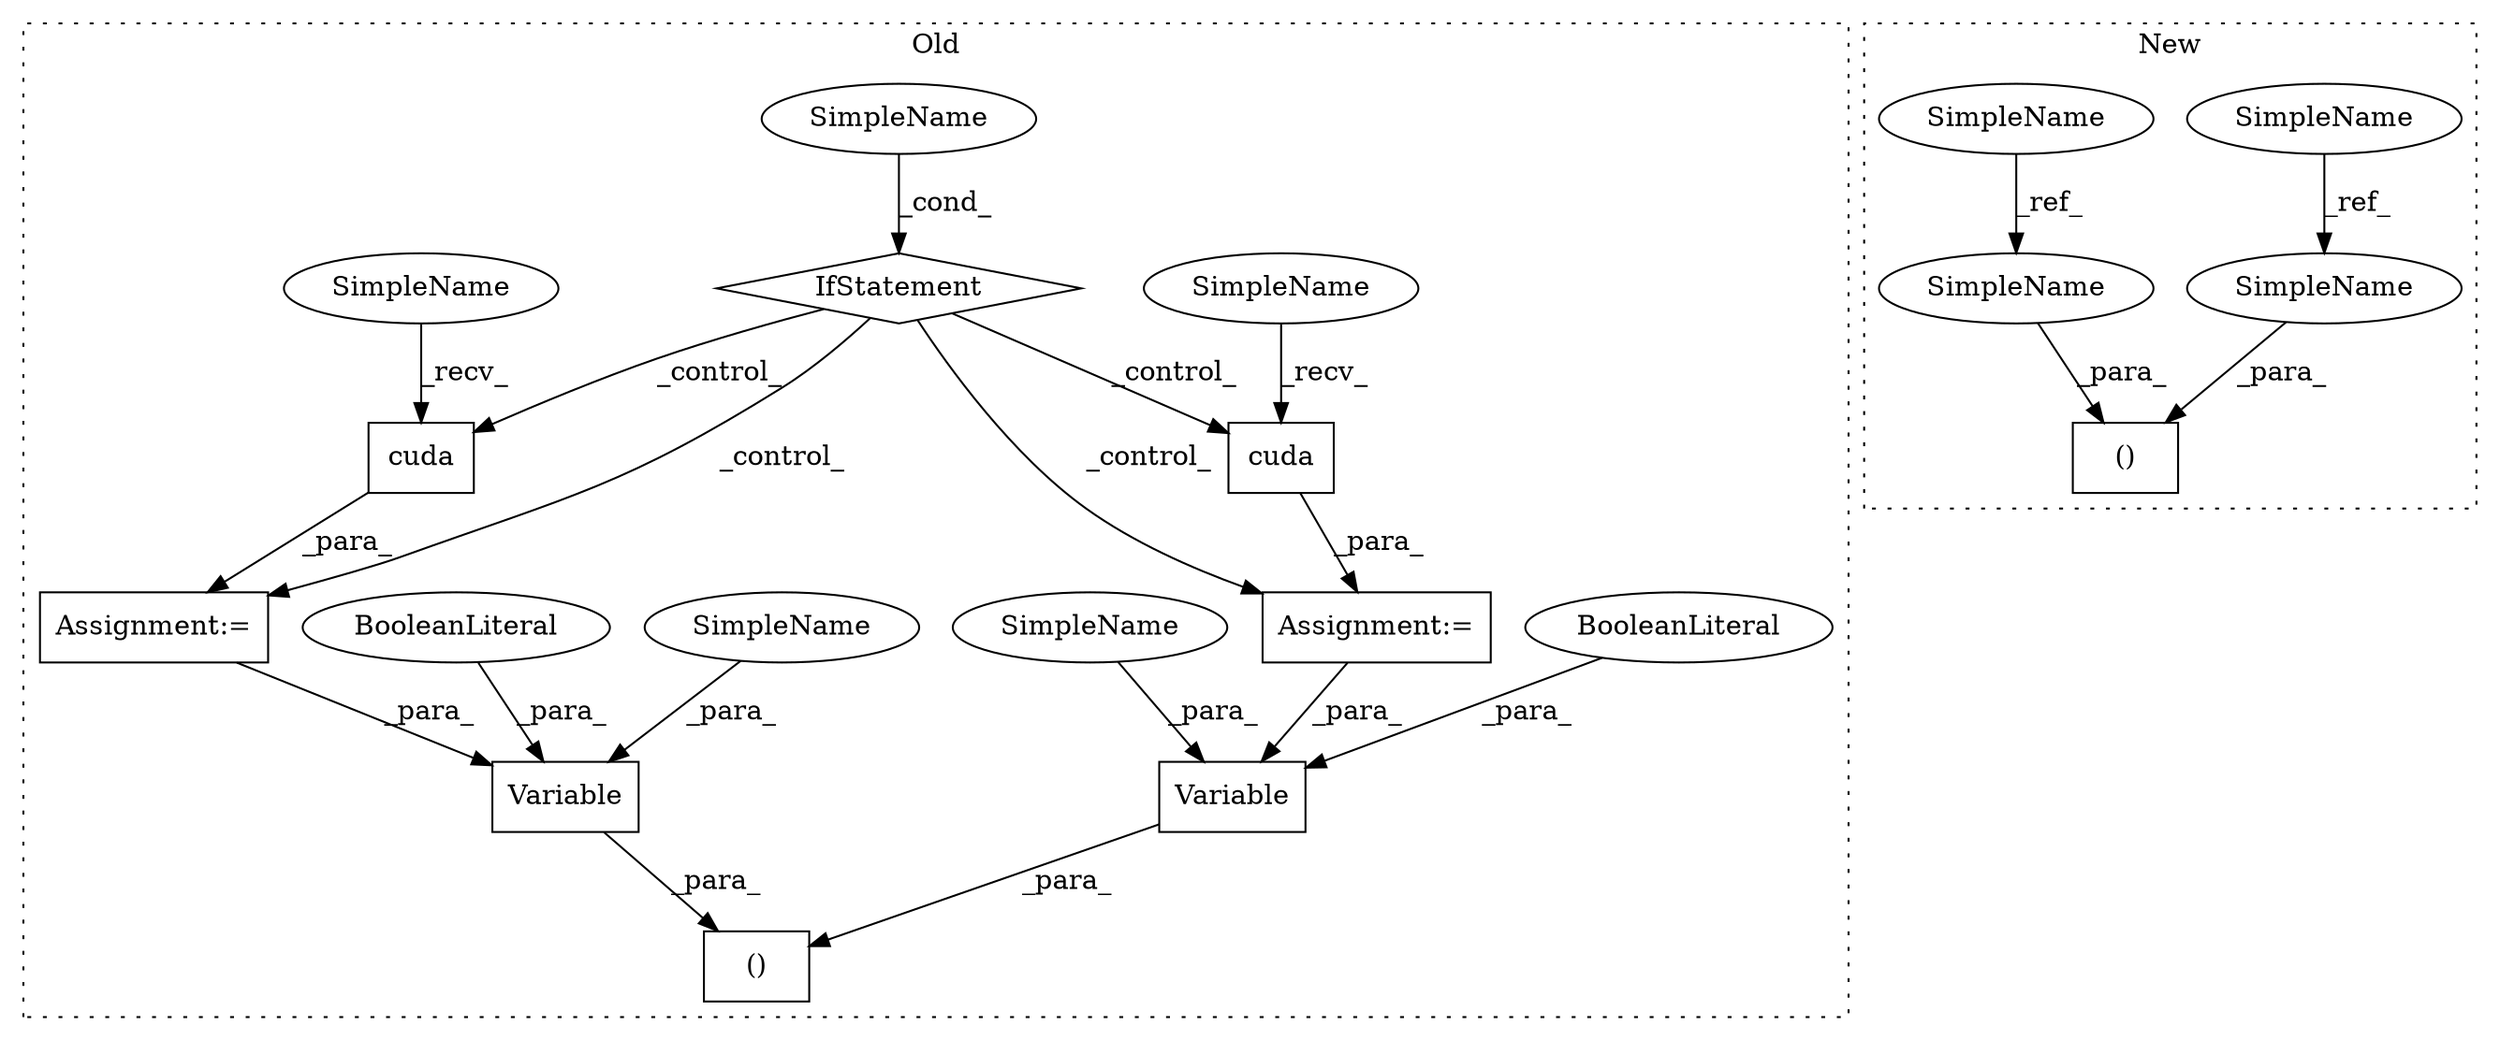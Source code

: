 digraph G {
subgraph cluster0 {
1 [label="cuda" a="32" s="2984" l="6" shape="box"];
3 [label="Assignment:=" a="7" s="2981" l="1" shape="box"];
4 [label="IfStatement" a="25" s="2937,2944" l="4,2" shape="diamond"];
5 [label="SimpleName" a="42" s="2941" l="3" shape="ellipse"];
6 [label="Assignment:=" a="7" s="2959" l="1" shape="box"];
7 [label="cuda" a="32" s="2962" l="6" shape="box"];
8 [label="()" a="106" s="3026" l="47" shape="box"];
9 [label="Variable" a="32" s="3026,3042" l="9,1" shape="box"];
11 [label="Variable" a="32" s="3056,3072" l="9,1" shape="box"];
13 [label="BooleanLiteral" a="9" s="3067" l="5" shape="ellipse"];
14 [label="BooleanLiteral" a="9" s="3037" l="5" shape="ellipse"];
17 [label="SimpleName" a="42" s="2982" l="1" shape="ellipse"];
18 [label="SimpleName" a="42" s="3065" l="1" shape="ellipse"];
19 [label="SimpleName" a="42" s="2960" l="1" shape="ellipse"];
20 [label="SimpleName" a="42" s="3035" l="1" shape="ellipse"];
label = "Old";
style="dotted";
}
subgraph cluster1 {
2 [label="()" a="106" s="3011" l="15" shape="box"];
10 [label="SimpleName" a="42" s="2835" l="1" shape="ellipse"];
12 [label="SimpleName" a="42" s="2915" l="1" shape="ellipse"];
15 [label="SimpleName" a="42" s="3025" l="1" shape="ellipse"];
16 [label="SimpleName" a="42" s="3011" l="1" shape="ellipse"];
label = "New";
style="dotted";
}
1 -> 3 [label="_para_"];
3 -> 11 [label="_para_"];
4 -> 1 [label="_control_"];
4 -> 7 [label="_control_"];
4 -> 3 [label="_control_"];
4 -> 6 [label="_control_"];
5 -> 4 [label="_cond_"];
6 -> 9 [label="_para_"];
7 -> 6 [label="_para_"];
9 -> 8 [label="_para_"];
10 -> 16 [label="_ref_"];
11 -> 8 [label="_para_"];
12 -> 15 [label="_ref_"];
13 -> 11 [label="_para_"];
14 -> 9 [label="_para_"];
15 -> 2 [label="_para_"];
16 -> 2 [label="_para_"];
17 -> 1 [label="_recv_"];
18 -> 11 [label="_para_"];
19 -> 7 [label="_recv_"];
20 -> 9 [label="_para_"];
}